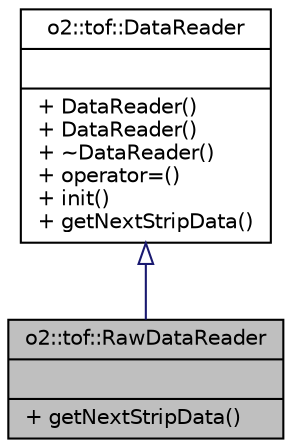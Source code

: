 digraph "o2::tof::RawDataReader"
{
 // INTERACTIVE_SVG=YES
  bgcolor="transparent";
  edge [fontname="Helvetica",fontsize="10",labelfontname="Helvetica",labelfontsize="10"];
  node [fontname="Helvetica",fontsize="10",shape=record];
  Node1 [label="{o2::tof::RawDataReader\n||+ getNextStripData()\l}",height=0.2,width=0.4,color="black", fillcolor="grey75", style="filled", fontcolor="black"];
  Node2 -> Node1 [dir="back",color="midnightblue",fontsize="10",style="solid",arrowtail="onormal",fontname="Helvetica"];
  Node2 [label="{o2::tof::DataReader\n||+ DataReader()\l+ DataReader()\l+ ~DataReader()\l+ operator=()\l+ init()\l+ getNextStripData()\l}",height=0.2,width=0.4,color="black",URL="$d8/de2/classo2_1_1tof_1_1DataReader.html",tooltip="DataReader class for TOF. "];
}
